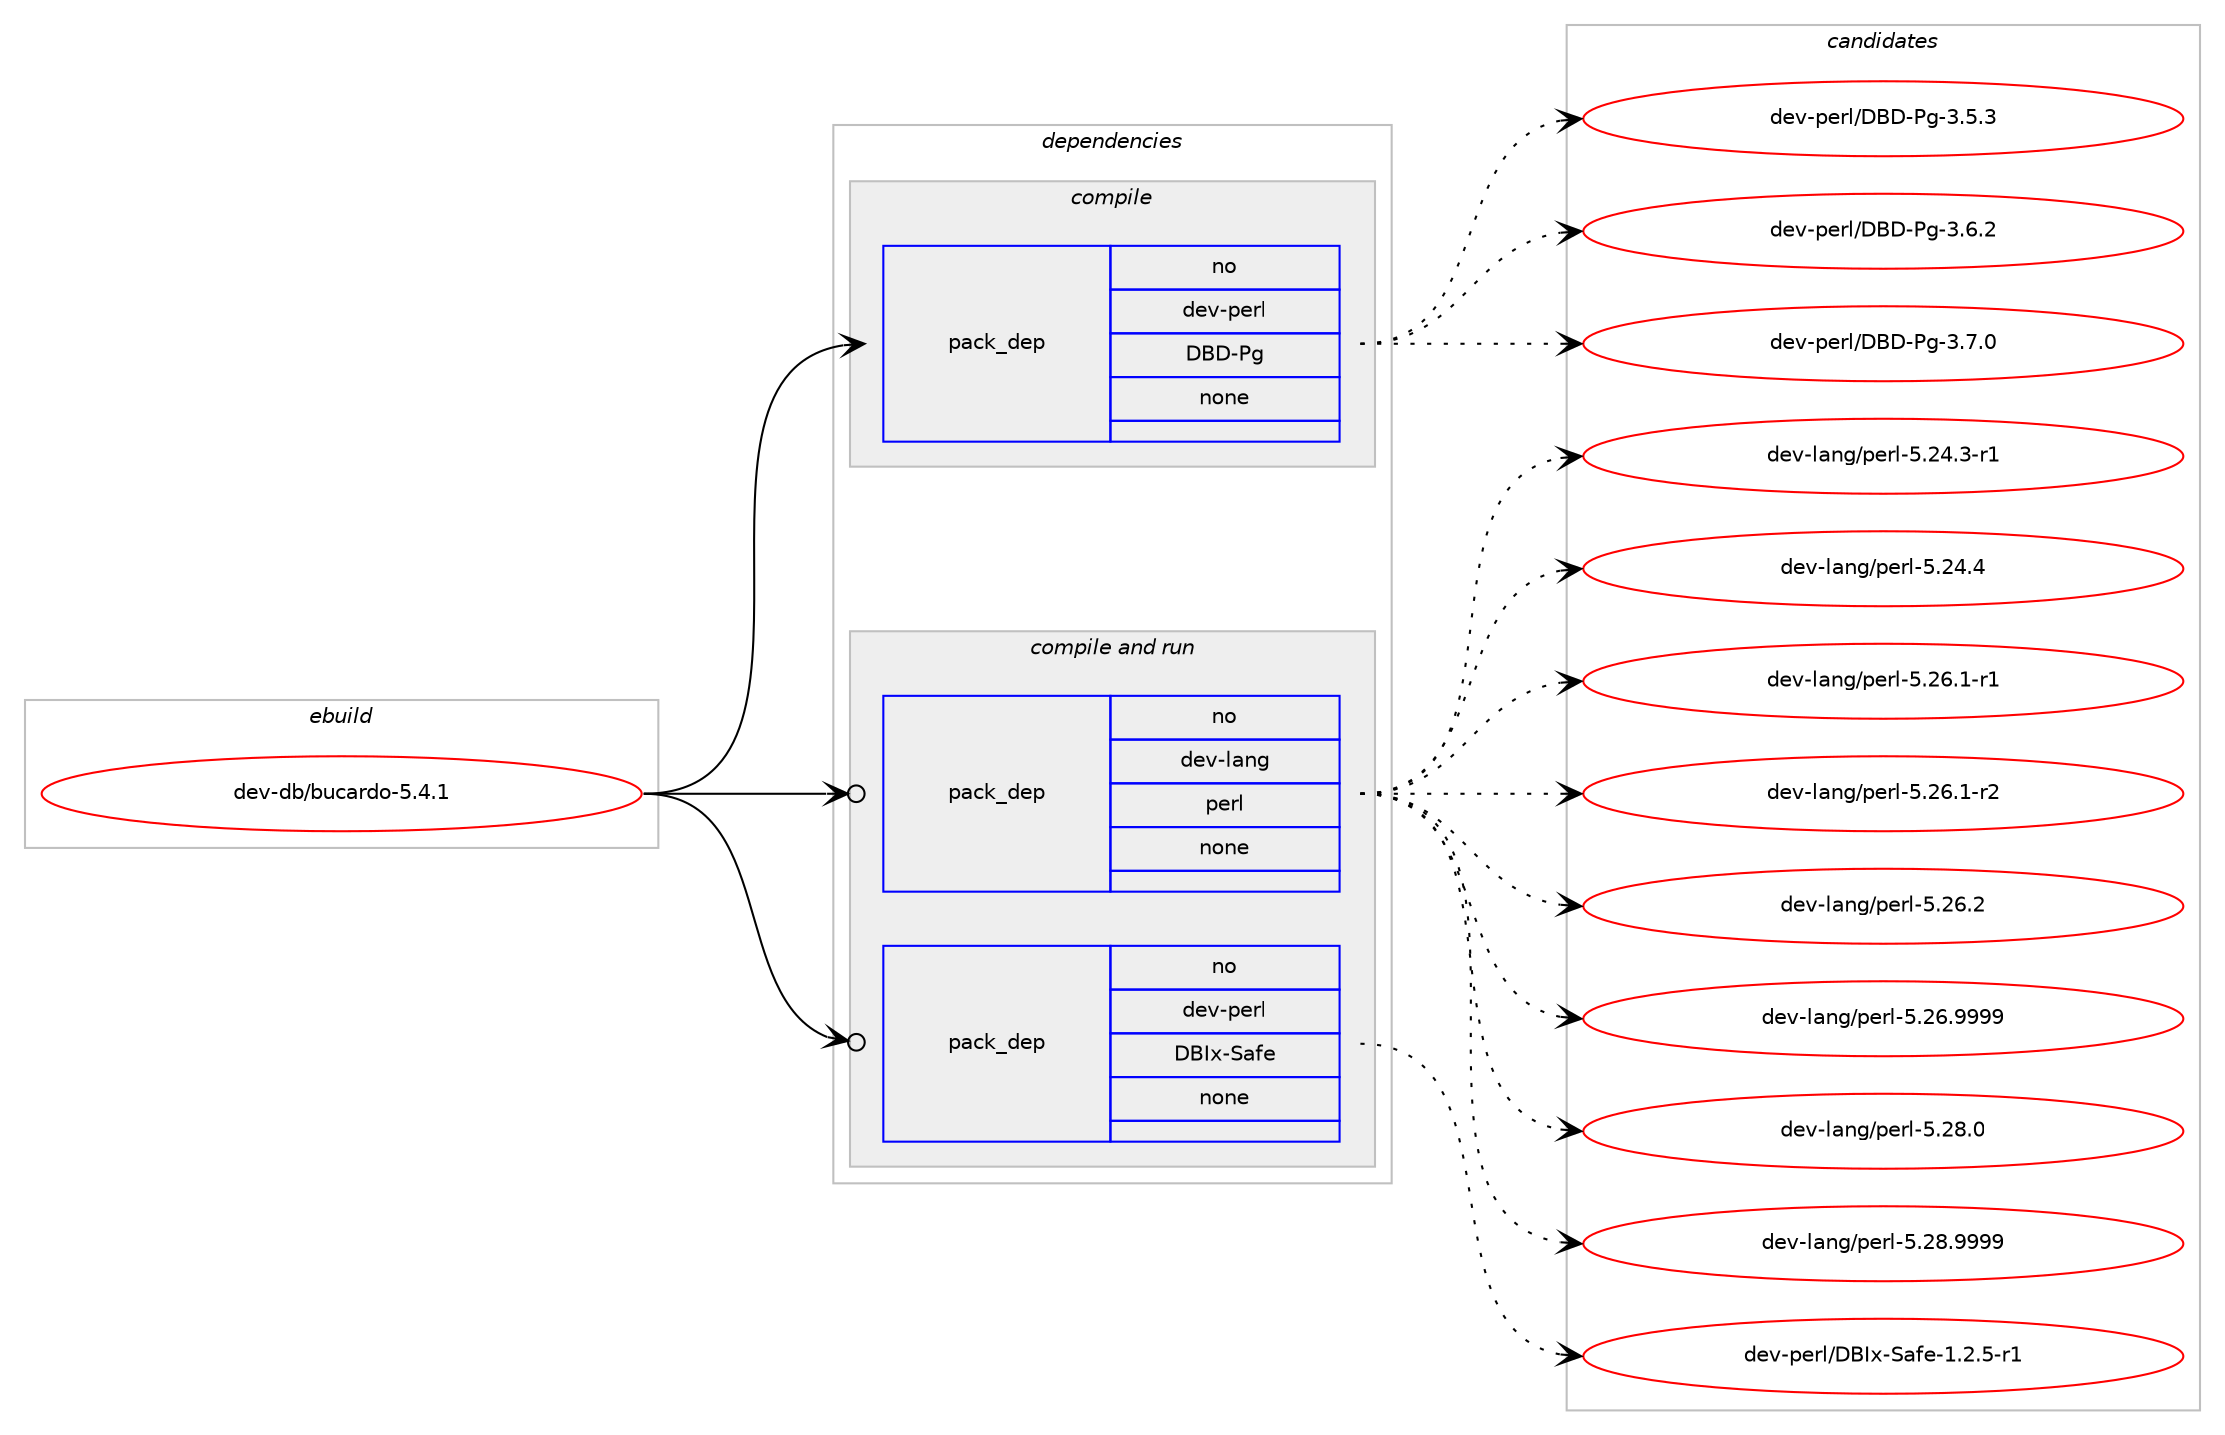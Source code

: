 digraph prolog {

# *************
# Graph options
# *************

newrank=true;
concentrate=true;
compound=true;
graph [rankdir=LR,fontname=Helvetica,fontsize=10,ranksep=1.5];#, ranksep=2.5, nodesep=0.2];
edge  [arrowhead=vee];
node  [fontname=Helvetica,fontsize=10];

# **********
# The ebuild
# **********

subgraph cluster_leftcol {
color=gray;
rank=same;
label=<<i>ebuild</i>>;
id [label="dev-db/bucardo-5.4.1", color=red, width=4, href="../dev-db/bucardo-5.4.1.svg"];
}

# ****************
# The dependencies
# ****************

subgraph cluster_midcol {
color=gray;
label=<<i>dependencies</i>>;
subgraph cluster_compile {
fillcolor="#eeeeee";
style=filled;
label=<<i>compile</i>>;
subgraph pack940290 {
dependency1317790 [label=<<TABLE BORDER="0" CELLBORDER="1" CELLSPACING="0" CELLPADDING="4" WIDTH="220"><TR><TD ROWSPAN="6" CELLPADDING="30">pack_dep</TD></TR><TR><TD WIDTH="110">no</TD></TR><TR><TD>dev-perl</TD></TR><TR><TD>DBD-Pg</TD></TR><TR><TD>none</TD></TR><TR><TD></TD></TR></TABLE>>, shape=none, color=blue];
}
id:e -> dependency1317790:w [weight=20,style="solid",arrowhead="vee"];
}
subgraph cluster_compileandrun {
fillcolor="#eeeeee";
style=filled;
label=<<i>compile and run</i>>;
subgraph pack940291 {
dependency1317791 [label=<<TABLE BORDER="0" CELLBORDER="1" CELLSPACING="0" CELLPADDING="4" WIDTH="220"><TR><TD ROWSPAN="6" CELLPADDING="30">pack_dep</TD></TR><TR><TD WIDTH="110">no</TD></TR><TR><TD>dev-lang</TD></TR><TR><TD>perl</TD></TR><TR><TD>none</TD></TR><TR><TD></TD></TR></TABLE>>, shape=none, color=blue];
}
id:e -> dependency1317791:w [weight=20,style="solid",arrowhead="odotvee"];
subgraph pack940292 {
dependency1317792 [label=<<TABLE BORDER="0" CELLBORDER="1" CELLSPACING="0" CELLPADDING="4" WIDTH="220"><TR><TD ROWSPAN="6" CELLPADDING="30">pack_dep</TD></TR><TR><TD WIDTH="110">no</TD></TR><TR><TD>dev-perl</TD></TR><TR><TD>DBIx-Safe</TD></TR><TR><TD>none</TD></TR><TR><TD></TD></TR></TABLE>>, shape=none, color=blue];
}
id:e -> dependency1317792:w [weight=20,style="solid",arrowhead="odotvee"];
}
subgraph cluster_run {
fillcolor="#eeeeee";
style=filled;
label=<<i>run</i>>;
}
}

# **************
# The candidates
# **************

subgraph cluster_choices {
rank=same;
color=gray;
label=<<i>candidates</i>>;

subgraph choice940290 {
color=black;
nodesep=1;
choice10010111845112101114108476866684580103455146534651 [label="dev-perl/DBD-Pg-3.5.3", color=red, width=4,href="../dev-perl/DBD-Pg-3.5.3.svg"];
choice10010111845112101114108476866684580103455146544650 [label="dev-perl/DBD-Pg-3.6.2", color=red, width=4,href="../dev-perl/DBD-Pg-3.6.2.svg"];
choice10010111845112101114108476866684580103455146554648 [label="dev-perl/DBD-Pg-3.7.0", color=red, width=4,href="../dev-perl/DBD-Pg-3.7.0.svg"];
dependency1317790:e -> choice10010111845112101114108476866684580103455146534651:w [style=dotted,weight="100"];
dependency1317790:e -> choice10010111845112101114108476866684580103455146544650:w [style=dotted,weight="100"];
dependency1317790:e -> choice10010111845112101114108476866684580103455146554648:w [style=dotted,weight="100"];
}
subgraph choice940291 {
color=black;
nodesep=1;
choice100101118451089711010347112101114108455346505246514511449 [label="dev-lang/perl-5.24.3-r1", color=red, width=4,href="../dev-lang/perl-5.24.3-r1.svg"];
choice10010111845108971101034711210111410845534650524652 [label="dev-lang/perl-5.24.4", color=red, width=4,href="../dev-lang/perl-5.24.4.svg"];
choice100101118451089711010347112101114108455346505446494511449 [label="dev-lang/perl-5.26.1-r1", color=red, width=4,href="../dev-lang/perl-5.26.1-r1.svg"];
choice100101118451089711010347112101114108455346505446494511450 [label="dev-lang/perl-5.26.1-r2", color=red, width=4,href="../dev-lang/perl-5.26.1-r2.svg"];
choice10010111845108971101034711210111410845534650544650 [label="dev-lang/perl-5.26.2", color=red, width=4,href="../dev-lang/perl-5.26.2.svg"];
choice10010111845108971101034711210111410845534650544657575757 [label="dev-lang/perl-5.26.9999", color=red, width=4,href="../dev-lang/perl-5.26.9999.svg"];
choice10010111845108971101034711210111410845534650564648 [label="dev-lang/perl-5.28.0", color=red, width=4,href="../dev-lang/perl-5.28.0.svg"];
choice10010111845108971101034711210111410845534650564657575757 [label="dev-lang/perl-5.28.9999", color=red, width=4,href="../dev-lang/perl-5.28.9999.svg"];
dependency1317791:e -> choice100101118451089711010347112101114108455346505246514511449:w [style=dotted,weight="100"];
dependency1317791:e -> choice10010111845108971101034711210111410845534650524652:w [style=dotted,weight="100"];
dependency1317791:e -> choice100101118451089711010347112101114108455346505446494511449:w [style=dotted,weight="100"];
dependency1317791:e -> choice100101118451089711010347112101114108455346505446494511450:w [style=dotted,weight="100"];
dependency1317791:e -> choice10010111845108971101034711210111410845534650544650:w [style=dotted,weight="100"];
dependency1317791:e -> choice10010111845108971101034711210111410845534650544657575757:w [style=dotted,weight="100"];
dependency1317791:e -> choice10010111845108971101034711210111410845534650564648:w [style=dotted,weight="100"];
dependency1317791:e -> choice10010111845108971101034711210111410845534650564657575757:w [style=dotted,weight="100"];
}
subgraph choice940292 {
color=black;
nodesep=1;
choice10010111845112101114108476866731204583971021014549465046534511449 [label="dev-perl/DBIx-Safe-1.2.5-r1", color=red, width=4,href="../dev-perl/DBIx-Safe-1.2.5-r1.svg"];
dependency1317792:e -> choice10010111845112101114108476866731204583971021014549465046534511449:w [style=dotted,weight="100"];
}
}

}
